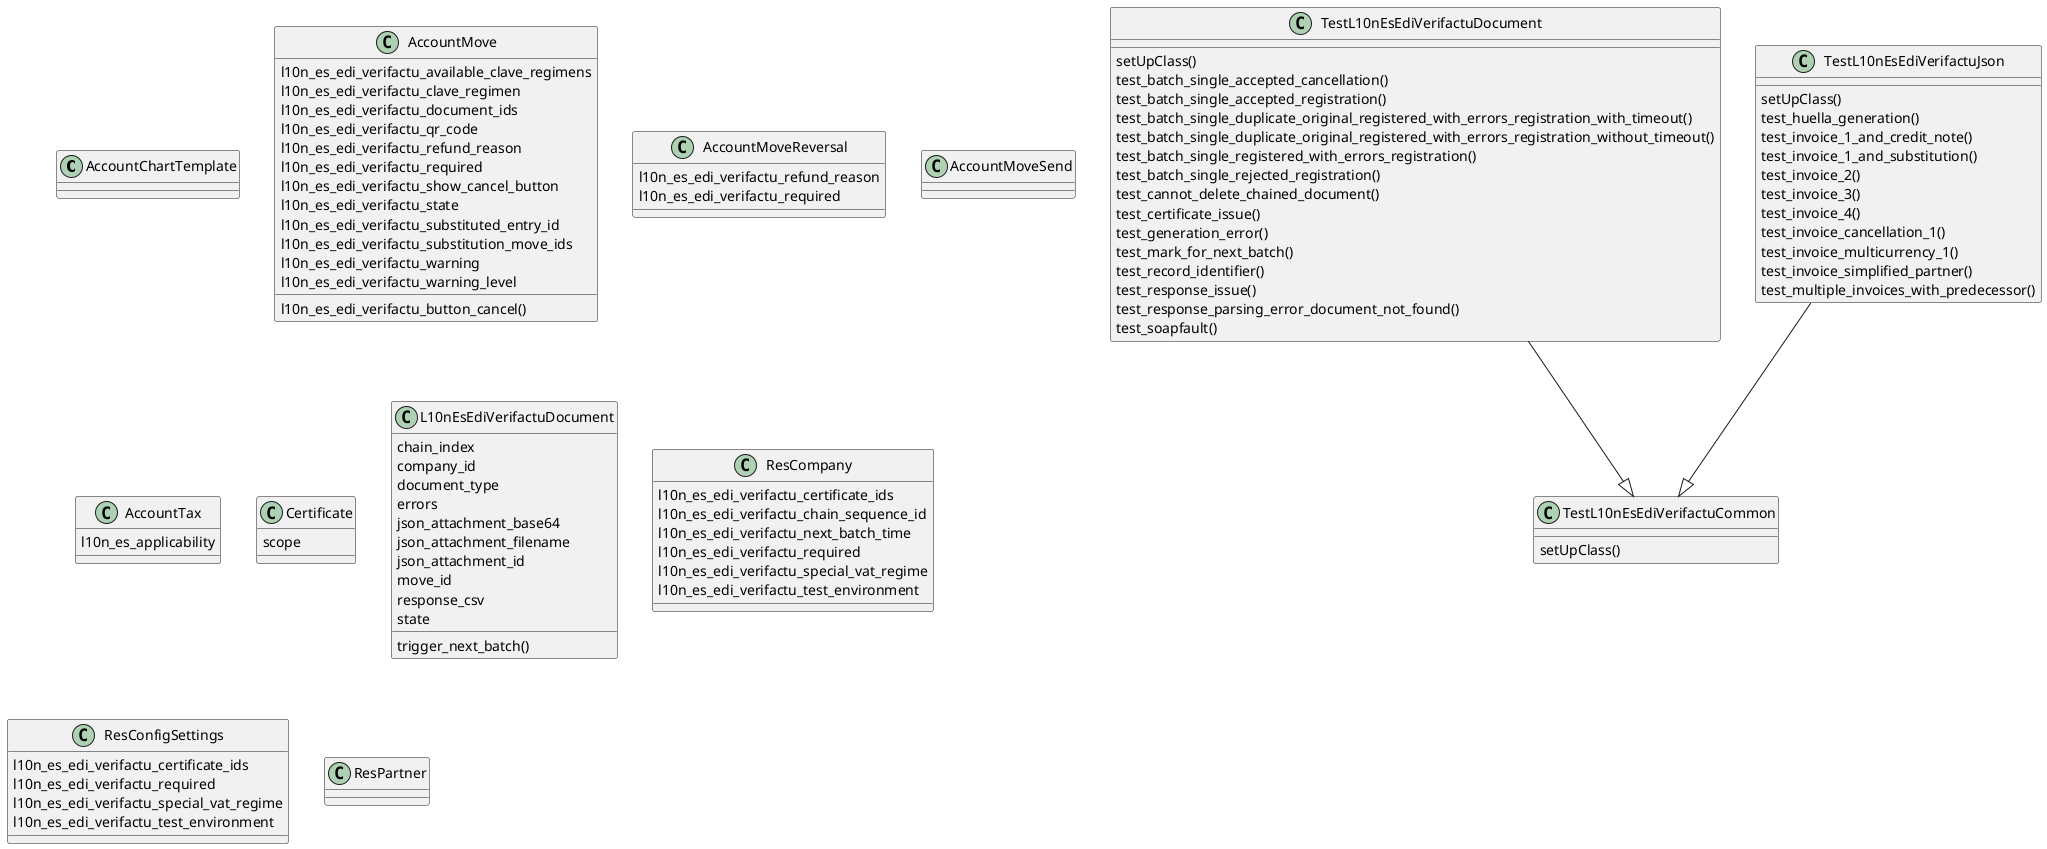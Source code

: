 @startuml classes_l10n_es_edi_verifactu
set namespaceSeparator none
class "AccountChartTemplate" as odoo_src.odoo.addons.l10n_es_edi_verifactu.models.account_chart_template.AccountChartTemplate {
}
class "AccountMove" as odoo_src.odoo.addons.l10n_es_edi_verifactu.models.account_move.AccountMove {
  l10n_es_edi_verifactu_available_clave_regimens
  l10n_es_edi_verifactu_clave_regimen
  l10n_es_edi_verifactu_document_ids
  l10n_es_edi_verifactu_qr_code
  l10n_es_edi_verifactu_refund_reason
  l10n_es_edi_verifactu_required
  l10n_es_edi_verifactu_show_cancel_button
  l10n_es_edi_verifactu_state
  l10n_es_edi_verifactu_substituted_entry_id
  l10n_es_edi_verifactu_substitution_move_ids
  l10n_es_edi_verifactu_warning
  l10n_es_edi_verifactu_warning_level
  l10n_es_edi_verifactu_button_cancel()
}
class "AccountMoveReversal" as odoo_src.odoo.addons.l10n_es_edi_verifactu.wizard.account_move_reversal.AccountMoveReversal {
  l10n_es_edi_verifactu_refund_reason
  l10n_es_edi_verifactu_required
}
class "AccountMoveSend" as odoo_src.odoo.addons.l10n_es_edi_verifactu.models.account_move_send.AccountMoveSend {
}
class "AccountTax" as odoo_src.odoo.addons.l10n_es_edi_verifactu.models.account_tax.AccountTax {
  l10n_es_applicability
}
class "Certificate" as odoo_src.odoo.addons.l10n_es_edi_verifactu.models.certificate.Certificate {
  scope
}
class "L10nEsEdiVerifactuDocument" as odoo_src.odoo.addons.l10n_es_edi_verifactu.models.verifactu_document.L10nEsEdiVerifactuDocument {
  chain_index
  company_id
  document_type
  errors
  json_attachment_base64
  json_attachment_filename
  json_attachment_id
  move_id
  response_csv
  state
  trigger_next_batch()
}
class "ResCompany" as odoo_src.odoo.addons.l10n_es_edi_verifactu.models.res_company.ResCompany {
  l10n_es_edi_verifactu_certificate_ids
  l10n_es_edi_verifactu_chain_sequence_id
  l10n_es_edi_verifactu_next_batch_time
  l10n_es_edi_verifactu_required
  l10n_es_edi_verifactu_special_vat_regime
  l10n_es_edi_verifactu_test_environment
}
class "ResConfigSettings" as odoo_src.odoo.addons.l10n_es_edi_verifactu.models.res_config_settings.ResConfigSettings {
  l10n_es_edi_verifactu_certificate_ids
  l10n_es_edi_verifactu_required
  l10n_es_edi_verifactu_special_vat_regime
  l10n_es_edi_verifactu_test_environment
}
class "ResPartner" as odoo_src.odoo.addons.l10n_es_edi_verifactu.models.res_partner.ResPartner {
}
class "TestL10nEsEdiVerifactuCommon" as odoo_src.odoo.addons.l10n_es_edi_verifactu.tests.common.TestL10nEsEdiVerifactuCommon {
  setUpClass()
}
class "TestL10nEsEdiVerifactuDocument" as odoo_src.odoo.addons.l10n_es_edi_verifactu.tests.test_document.TestL10nEsEdiVerifactuDocument {
  setUpClass()
  test_batch_single_accepted_cancellation()
  test_batch_single_accepted_registration()
  test_batch_single_duplicate_original_registered_with_errors_registration_with_timeout()
  test_batch_single_duplicate_original_registered_with_errors_registration_without_timeout()
  test_batch_single_registered_with_errors_registration()
  test_batch_single_rejected_registration()
  test_cannot_delete_chained_document()
  test_certificate_issue()
  test_generation_error()
  test_mark_for_next_batch()
  test_record_identifier()
  test_response_issue()
  test_response_parsing_error_document_not_found()
  test_soapfault()
}
class "TestL10nEsEdiVerifactuJson" as odoo_src.odoo.addons.l10n_es_edi_verifactu.tests.test_json.TestL10nEsEdiVerifactuJson {
  setUpClass()
  test_huella_generation()
  test_invoice_1_and_credit_note()
  test_invoice_1_and_substitution()
  test_invoice_2()
  test_invoice_3()
  test_invoice_4()
  test_invoice_cancellation_1()
  test_invoice_multicurrency_1()
  test_invoice_simplified_partner()
  test_multiple_invoices_with_predecessor()
}
odoo_src.odoo.addons.l10n_es_edi_verifactu.tests.test_document.TestL10nEsEdiVerifactuDocument --|> odoo_src.odoo.addons.l10n_es_edi_verifactu.tests.common.TestL10nEsEdiVerifactuCommon
odoo_src.odoo.addons.l10n_es_edi_verifactu.tests.test_json.TestL10nEsEdiVerifactuJson --|> odoo_src.odoo.addons.l10n_es_edi_verifactu.tests.common.TestL10nEsEdiVerifactuCommon
@enduml
